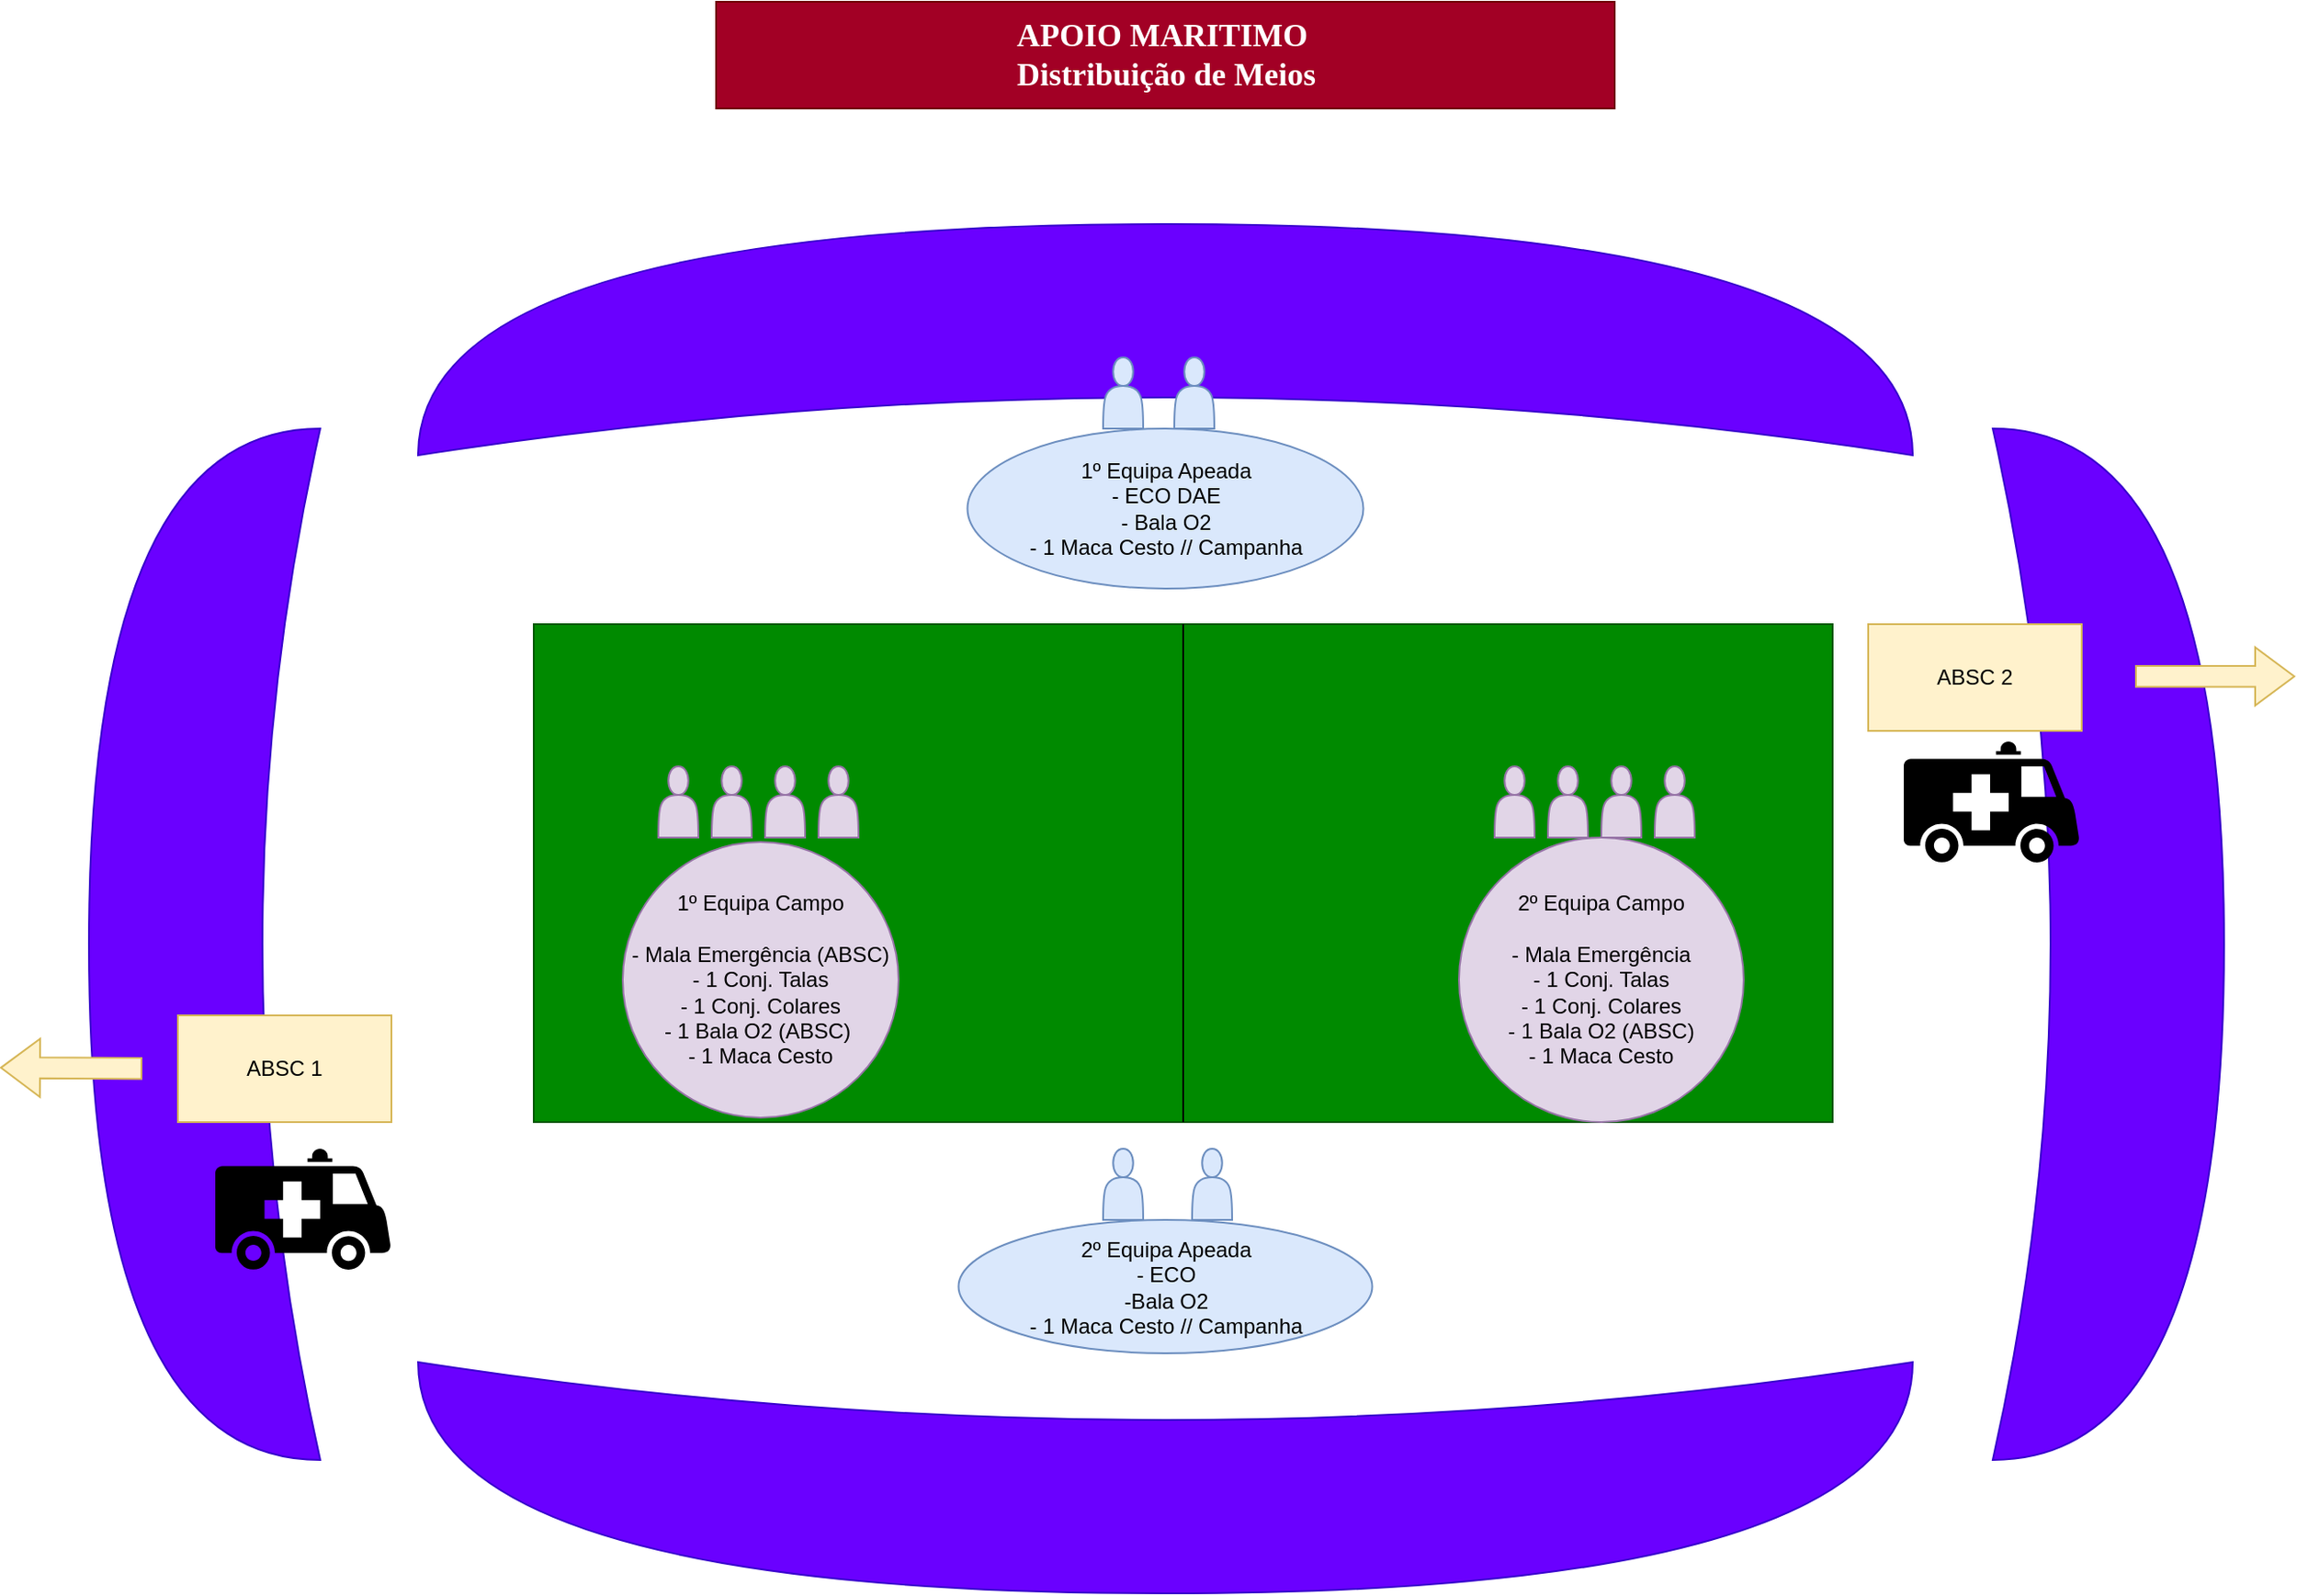<mxfile version="26.2.13" pages="2">
  <diagram name="Marítimo" id="BQZ_Hn4HJo08z4jYkva2">
    <mxGraphModel dx="2214" dy="1926" grid="1" gridSize="10" guides="1" tooltips="1" connect="1" arrows="1" fold="1" page="1" pageScale="1" pageWidth="827" pageHeight="1169" math="0" shadow="0">
      <root>
        <mxCell id="0" />
        <mxCell id="1" parent="0" />
        <mxCell id="shpKcNtoOfC2hMuRhVAY-9" value="" style="shape=xor;whiteSpace=wrap;html=1;rotation=90;fillColor=#6a00ff;fontColor=#ffffff;strokeColor=#3700CC;" parent="1" vertex="1">
          <mxGeometry x="400" y="240" width="130" height="840" as="geometry" />
        </mxCell>
        <mxCell id="shpKcNtoOfC2hMuRhVAY-10" value="" style="shape=xor;whiteSpace=wrap;html=1;rotation=-90;fillColor=#6a00ff;fontColor=#ffffff;strokeColor=#3700CC;" parent="1" vertex="1">
          <mxGeometry x="400" y="-400" width="130" height="840" as="geometry" />
        </mxCell>
        <mxCell id="shpKcNtoOfC2hMuRhVAY-7" value="" style="shape=xor;whiteSpace=wrap;html=1;rotation=-180;fillColor=#6a00ff;fontColor=#ffffff;strokeColor=#3700CC;" parent="1" vertex="1">
          <mxGeometry x="-140" y="70" width="130" height="580" as="geometry" />
        </mxCell>
        <mxCell id="shpKcNtoOfC2hMuRhVAY-6" value="" style="shape=xor;whiteSpace=wrap;html=1;fillColor=#6a00ff;fontColor=#ffffff;strokeColor=#3700CC;" parent="1" vertex="1">
          <mxGeometry x="930" y="70" width="130" height="580" as="geometry" />
        </mxCell>
        <mxCell id="sDvQVDbW3PLoVkLUSOU8-1" value="" style="rounded=0;whiteSpace=wrap;html=1;fillColor=#008a00;strokeColor=#005700;fontColor=#ffffff;" parent="1" vertex="1">
          <mxGeometry x="110" y="180" width="730" height="280" as="geometry" />
        </mxCell>
        <mxCell id="sDvQVDbW3PLoVkLUSOU8-2" value="1º Equipa Apeada&lt;div&gt;- ECO DAE&lt;/div&gt;&lt;div&gt;- Bala O2&lt;/div&gt;&lt;div&gt;- 1 Maca Cesto // Campanha&lt;/div&gt;" style="ellipse;whiteSpace=wrap;html=1;fillColor=#dae8fc;strokeColor=#6c8ebf;" parent="1" vertex="1">
          <mxGeometry x="353.75" y="70" width="222.5" height="90" as="geometry" />
        </mxCell>
        <mxCell id="sDvQVDbW3PLoVkLUSOU8-3" value="2º Equipa Apeada&lt;div&gt;- ECO&lt;/div&gt;&lt;div&gt;-Bala O2&lt;/div&gt;&lt;div&gt;- 1 Maca Cesto // Campanha&lt;/div&gt;" style="ellipse;whiteSpace=wrap;html=1;fillColor=#dae8fc;strokeColor=#6c8ebf;" parent="1" vertex="1">
          <mxGeometry x="348.75" y="515" width="232.5" height="75" as="geometry" />
        </mxCell>
        <mxCell id="sDvQVDbW3PLoVkLUSOU8-6" value="" style="endArrow=none;html=1;rounded=0;entryX=0.5;entryY=0;entryDx=0;entryDy=0;exitX=0.5;exitY=1;exitDx=0;exitDy=0;" parent="1" source="sDvQVDbW3PLoVkLUSOU8-1" target="sDvQVDbW3PLoVkLUSOU8-1" edge="1">
          <mxGeometry width="50" height="50" relative="1" as="geometry">
            <mxPoint x="390" y="410" as="sourcePoint" />
            <mxPoint x="440" y="360" as="targetPoint" />
          </mxGeometry>
        </mxCell>
        <mxCell id="sDvQVDbW3PLoVkLUSOU8-7" value="2º Equipa Campo&lt;div&gt;&lt;br&gt;&lt;/div&gt;&lt;div&gt;- Mala Emergência&lt;/div&gt;&lt;div&gt;- 1 Conj. Talas&lt;/div&gt;&lt;div&gt;- 1 Conj. Colares&lt;/div&gt;&lt;div&gt;- 1 Bala O2 (ABSC)&lt;/div&gt;&lt;div&gt;- 1 Maca Cesto&lt;/div&gt;" style="ellipse;whiteSpace=wrap;html=1;aspect=fixed;fillColor=#e1d5e7;strokeColor=#9673a6;" parent="1" vertex="1">
          <mxGeometry x="630" y="300" width="160" height="160" as="geometry" />
        </mxCell>
        <mxCell id="fMaslcLat9-cIDeGKfLT-5" value="ABSC 1" style="rounded=0;whiteSpace=wrap;html=1;fillColor=#fff2cc;strokeColor=#d6b656;" parent="1" vertex="1">
          <mxGeometry x="-90" y="400" width="120" height="60" as="geometry" />
        </mxCell>
        <mxCell id="fMaslcLat9-cIDeGKfLT-6" value="ABSC 2" style="rounded=0;whiteSpace=wrap;html=1;fillColor=#fff2cc;strokeColor=#d6b656;" parent="1" vertex="1">
          <mxGeometry x="860" y="180" width="120" height="60" as="geometry" />
        </mxCell>
        <mxCell id="fMaslcLat9-cIDeGKfLT-7" value="1º Equipa Campo&lt;div&gt;&lt;br&gt;&lt;/div&gt;&lt;div&gt;- Mala Emergência (ABSC)&lt;/div&gt;&lt;div&gt;- 1 Conj. Talas&lt;/div&gt;&lt;div&gt;- 1 Conj. Colares&lt;/div&gt;&lt;div&gt;- 1 Bala O2 (ABSC)&amp;nbsp;&lt;/div&gt;&lt;div&gt;- 1 Maca Cesto&lt;/div&gt;" style="ellipse;whiteSpace=wrap;html=1;aspect=fixed;fillColor=#e1d5e7;strokeColor=#9673a6;" parent="1" vertex="1">
          <mxGeometry x="160" y="302.5" width="155" height="155" as="geometry" />
        </mxCell>
        <mxCell id="fMaslcLat9-cIDeGKfLT-9" value="APOIO MARITIMO&amp;nbsp;&lt;div&gt;Distribuição de Meios&lt;/div&gt;" style="rounded=0;whiteSpace=wrap;html=1;fillColor=#a20025;strokeColor=#6F0000;fontSize=18;fontStyle=1;fontFamily=Arial Black;fontColor=#ffffff;" parent="1" vertex="1">
          <mxGeometry x="212.5" y="-170" width="505" height="60" as="geometry" />
        </mxCell>
        <mxCell id="shpKcNtoOfC2hMuRhVAY-4" value="" style="shape=flexArrow;endArrow=classic;html=1;rounded=0;width=11.765;endSize=7;fillColor=#fff2cc;strokeColor=#d6b656;" parent="1" edge="1">
          <mxGeometry width="50" height="50" relative="1" as="geometry">
            <mxPoint x="1010" y="209.41" as="sourcePoint" />
            <mxPoint x="1100" y="209.41" as="targetPoint" />
          </mxGeometry>
        </mxCell>
        <mxCell id="shpKcNtoOfC2hMuRhVAY-5" value="" style="shape=flexArrow;endArrow=classic;html=1;rounded=0;width=11.765;endSize=7;fillColor=#fff2cc;strokeColor=#d6b656;" parent="1" edge="1">
          <mxGeometry width="50" height="50" relative="1" as="geometry">
            <mxPoint x="-110" y="429.82" as="sourcePoint" />
            <mxPoint x="-190" y="429.41" as="targetPoint" />
          </mxGeometry>
        </mxCell>
        <mxCell id="97hCgqZSSvImogX81ykz-1" value="" style="shape=actor;whiteSpace=wrap;html=1;fillColor=#e1d5e7;strokeColor=#9673a6;" parent="1" vertex="1">
          <mxGeometry x="270" y="260" width="22.5" height="40" as="geometry" />
        </mxCell>
        <mxCell id="97hCgqZSSvImogX81ykz-2" value="" style="shape=actor;whiteSpace=wrap;html=1;fillColor=#e1d5e7;strokeColor=#9673a6;" parent="1" vertex="1">
          <mxGeometry x="240" y="260" width="22.5" height="40" as="geometry" />
        </mxCell>
        <mxCell id="97hCgqZSSvImogX81ykz-3" value="" style="shape=actor;whiteSpace=wrap;html=1;fillColor=#e1d5e7;strokeColor=#9673a6;" parent="1" vertex="1">
          <mxGeometry x="210" y="260" width="22.5" height="40" as="geometry" />
        </mxCell>
        <mxCell id="97hCgqZSSvImogX81ykz-4" value="" style="shape=actor;whiteSpace=wrap;html=1;fillColor=#e1d5e7;strokeColor=#9673a6;" parent="1" vertex="1">
          <mxGeometry x="180" y="260" width="22.5" height="40" as="geometry" />
        </mxCell>
        <mxCell id="97hCgqZSSvImogX81ykz-7" value="" style="shape=actor;whiteSpace=wrap;html=1;fillColor=#e1d5e7;strokeColor=#9673a6;" parent="1" vertex="1">
          <mxGeometry x="650" y="260" width="22.5" height="40" as="geometry" />
        </mxCell>
        <mxCell id="97hCgqZSSvImogX81ykz-8" value="" style="shape=actor;whiteSpace=wrap;html=1;fillColor=#e1d5e7;strokeColor=#9673a6;" parent="1" vertex="1">
          <mxGeometry x="680" y="260" width="22.5" height="40" as="geometry" />
        </mxCell>
        <mxCell id="97hCgqZSSvImogX81ykz-9" value="" style="shape=actor;whiteSpace=wrap;html=1;fillColor=#e1d5e7;strokeColor=#9673a6;" parent="1" vertex="1">
          <mxGeometry x="710" y="260" width="22.5" height="40" as="geometry" />
        </mxCell>
        <mxCell id="97hCgqZSSvImogX81ykz-10" value="" style="shape=actor;whiteSpace=wrap;html=1;fillColor=#e1d5e7;strokeColor=#9673a6;" parent="1" vertex="1">
          <mxGeometry x="740" y="260" width="22.5" height="40" as="geometry" />
        </mxCell>
        <mxCell id="97hCgqZSSvImogX81ykz-11" value="" style="shape=actor;whiteSpace=wrap;html=1;fillColor=#dae8fc;strokeColor=#6c8ebf;" parent="1" vertex="1">
          <mxGeometry x="430" y="475" width="22.5" height="40" as="geometry" />
        </mxCell>
        <mxCell id="97hCgqZSSvImogX81ykz-12" value="" style="shape=actor;whiteSpace=wrap;html=1;fillColor=#dae8fc;strokeColor=#6c8ebf;" parent="1" vertex="1">
          <mxGeometry x="480" y="475" width="22.5" height="40" as="geometry" />
        </mxCell>
        <mxCell id="97hCgqZSSvImogX81ykz-13" value="" style="shape=actor;whiteSpace=wrap;html=1;fillColor=#dae8fc;strokeColor=#6c8ebf;" parent="1" vertex="1">
          <mxGeometry x="430" y="30" width="22.5" height="40" as="geometry" />
        </mxCell>
        <mxCell id="97hCgqZSSvImogX81ykz-14" value="" style="shape=actor;whiteSpace=wrap;html=1;fillColor=#dae8fc;strokeColor=#6c8ebf;" parent="1" vertex="1">
          <mxGeometry x="470" y="30" width="22.5" height="40" as="geometry" />
        </mxCell>
        <mxCell id="97hCgqZSSvImogX81ykz-25" value="" style="shape=mxgraph.signs.transportation.ambulance;html=1;pointerEvents=1;fillColor=#000000;strokeColor=none;verticalLabelPosition=bottom;verticalAlign=top;align=center;sketch=0;" parent="1" vertex="1">
          <mxGeometry x="880" y="246" width="99" height="68" as="geometry" />
        </mxCell>
        <mxCell id="97hCgqZSSvImogX81ykz-27" value="" style="shape=mxgraph.signs.transportation.ambulance;html=1;pointerEvents=1;fillColor=#000000;strokeColor=none;verticalLabelPosition=bottom;verticalAlign=top;align=center;sketch=0;" parent="1" vertex="1">
          <mxGeometry x="-69" y="475" width="99" height="68" as="geometry" />
        </mxCell>
      </root>
    </mxGraphModel>
  </diagram>
  <diagram id="H2d-Ij2R5lEtdpxusQfm" name="Praia - Seleção A">
    <mxGraphModel dx="2214" dy="1926" grid="1" gridSize="10" guides="1" tooltips="1" connect="1" arrows="1" fold="1" page="1" pageScale="1" pageWidth="827" pageHeight="1169" math="0" shadow="0">
      <root>
        <mxCell id="0" />
        <mxCell id="1" parent="0" />
        <mxCell id="bgf0kmuH75FIEG43SdDh-1" value="" style="rounded=0;whiteSpace=wrap;html=1;fillColor=#fff2cc;strokeColor=#d6b656;" parent="1" vertex="1">
          <mxGeometry x="100" y="180" width="730" height="280" as="geometry" />
        </mxCell>
        <mxCell id="bgf0kmuH75FIEG43SdDh-4" value="" style="endArrow=none;html=1;rounded=0;entryX=0.5;entryY=0;entryDx=0;entryDy=0;exitX=0.5;exitY=1;exitDx=0;exitDy=0;" parent="1" source="bgf0kmuH75FIEG43SdDh-1" target="bgf0kmuH75FIEG43SdDh-1" edge="1">
          <mxGeometry width="50" height="50" relative="1" as="geometry">
            <mxPoint x="390" y="410" as="sourcePoint" />
            <mxPoint x="440" y="360" as="targetPoint" />
          </mxGeometry>
        </mxCell>
        <mxCell id="bgf0kmuH75FIEG43SdDh-5" value="2º Equipa Campo&lt;div&gt;&lt;br&gt;&lt;/div&gt;&lt;div&gt;- Mala Emergência&lt;/div&gt;&lt;div&gt;- 1 Conj. Talas&lt;/div&gt;&lt;div&gt;- 1 Conj. Colares&lt;/div&gt;&lt;div&gt;- 1 Bala O2&lt;/div&gt;" style="ellipse;whiteSpace=wrap;html=1;aspect=fixed;fillColor=#e1d5e7;strokeColor=#9673a6;" parent="1" vertex="1">
          <mxGeometry x="660" y="310" width="150" height="150" as="geometry" />
        </mxCell>
        <mxCell id="bgf0kmuH75FIEG43SdDh-10" value="ABSC" style="rounded=0;whiteSpace=wrap;html=1;fillColor=#d5e8d4;strokeColor=#82b366;" parent="1" vertex="1">
          <mxGeometry x="-90" y="400" width="120" height="60" as="geometry" />
        </mxCell>
        <mxCell id="bgf0kmuH75FIEG43SdDh-11" value="ABSC" style="rounded=0;whiteSpace=wrap;html=1;fillColor=#d5e8d4;strokeColor=#82b366;" parent="1" vertex="1">
          <mxGeometry x="860" y="180" width="120" height="60" as="geometry" />
        </mxCell>
        <mxCell id="bgf0kmuH75FIEG43SdDh-12" value="1º Equipa Campo&lt;div&gt;&lt;br&gt;&lt;/div&gt;&lt;div&gt;- Mala Emergência (ABSC)&lt;/div&gt;&lt;div&gt;- 1 Conj. Talas&lt;/div&gt;&lt;div&gt;- 1 Conj. Colares&lt;/div&gt;&lt;div&gt;- 1 Bala O2 (ABSC)&amp;nbsp;&lt;/div&gt;" style="ellipse;whiteSpace=wrap;html=1;aspect=fixed;fillColor=#e1d5e7;strokeColor=#9673a6;" parent="1" vertex="1">
          <mxGeometry x="170" y="310" width="150" height="150" as="geometry" />
        </mxCell>
        <mxCell id="bgf0kmuH75FIEG43SdDh-13" value="APOIO Seleção A - Praia&lt;div&gt;Distribuição de Meios&lt;/div&gt;" style="rounded=0;whiteSpace=wrap;html=1;fillColor=#f8cecc;strokeColor=#b85450;fontSize=18;fontStyle=1;fontFamily=Arial Black;" parent="1" vertex="1">
          <mxGeometry x="212.5" y="-110" width="505" height="60" as="geometry" />
        </mxCell>
      </root>
    </mxGraphModel>
  </diagram>
</mxfile>
